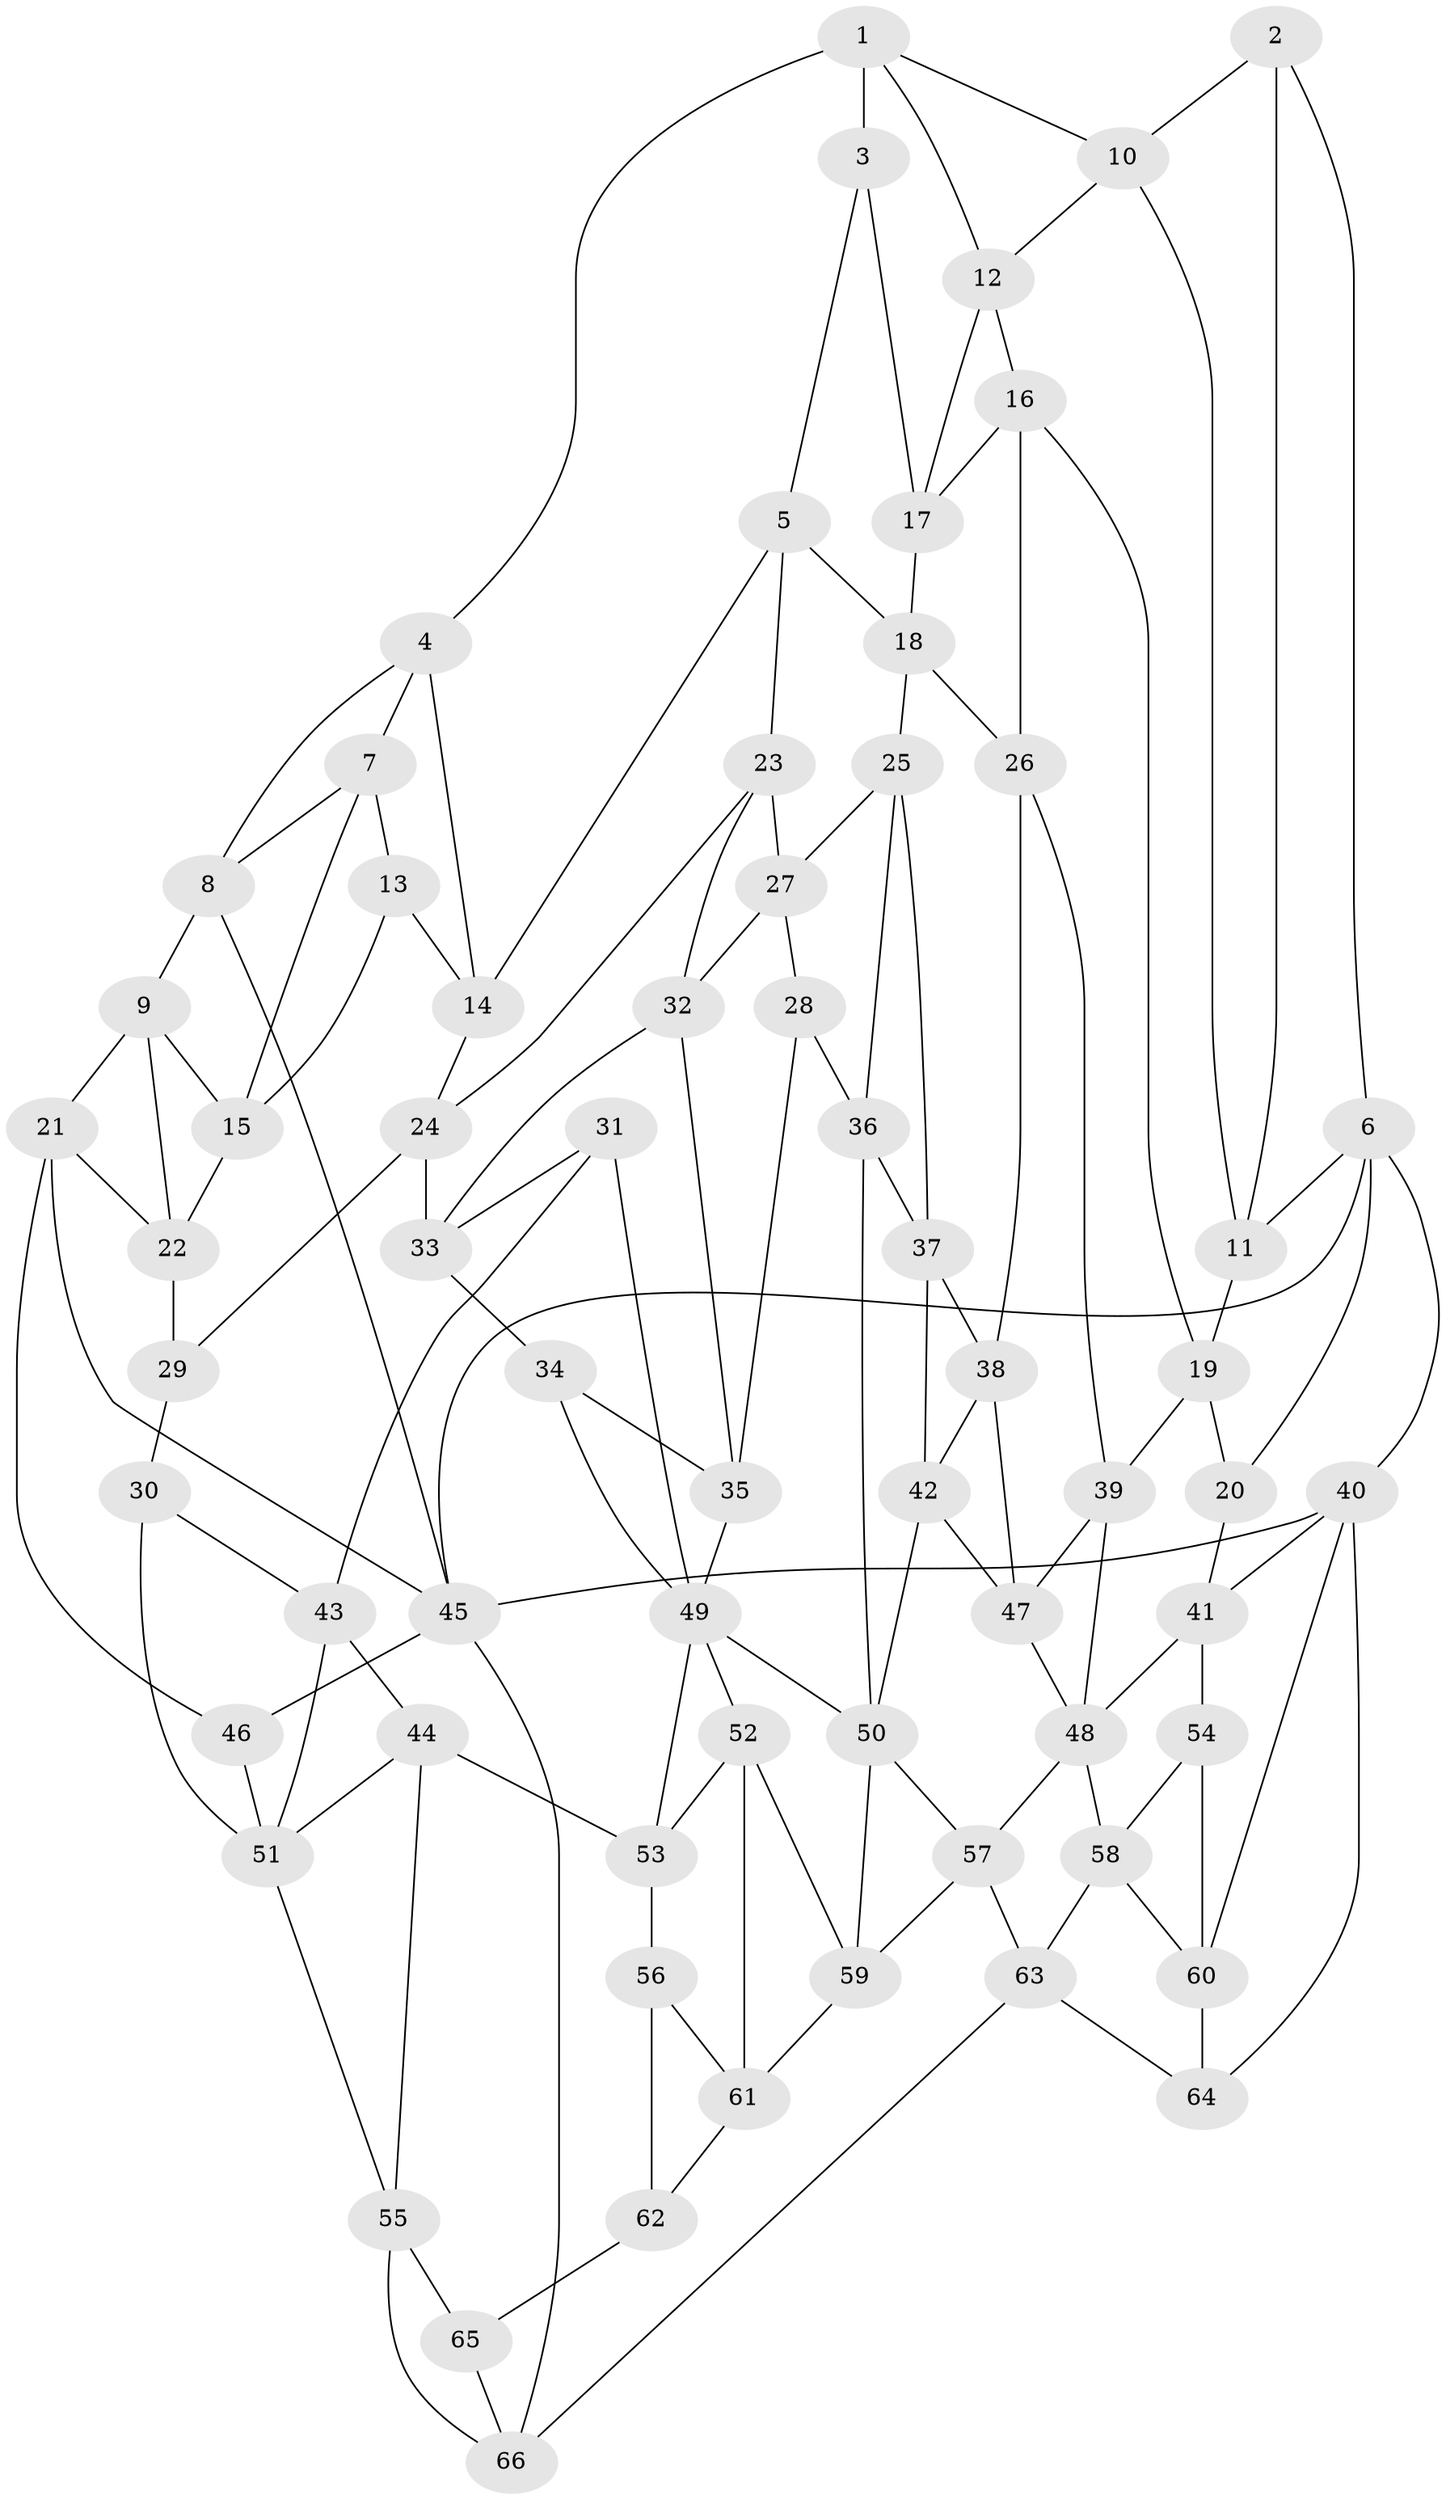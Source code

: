 // original degree distribution, {3: 0.015151515151515152, 5: 0.5151515151515151, 4: 0.24242424242424243, 6: 0.22727272727272727}
// Generated by graph-tools (version 1.1) at 2025/27/03/09/25 03:27:09]
// undirected, 66 vertices, 129 edges
graph export_dot {
graph [start="1"]
  node [color=gray90,style=filled];
  1;
  2;
  3;
  4;
  5;
  6;
  7;
  8;
  9;
  10;
  11;
  12;
  13;
  14;
  15;
  16;
  17;
  18;
  19;
  20;
  21;
  22;
  23;
  24;
  25;
  26;
  27;
  28;
  29;
  30;
  31;
  32;
  33;
  34;
  35;
  36;
  37;
  38;
  39;
  40;
  41;
  42;
  43;
  44;
  45;
  46;
  47;
  48;
  49;
  50;
  51;
  52;
  53;
  54;
  55;
  56;
  57;
  58;
  59;
  60;
  61;
  62;
  63;
  64;
  65;
  66;
  1 -- 3 [weight=2.0];
  1 -- 4 [weight=1.0];
  1 -- 10 [weight=1.0];
  1 -- 12 [weight=1.0];
  2 -- 6 [weight=1.0];
  2 -- 10 [weight=1.0];
  2 -- 11 [weight=1.0];
  3 -- 5 [weight=1.0];
  3 -- 17 [weight=1.0];
  4 -- 7 [weight=1.0];
  4 -- 8 [weight=1.0];
  4 -- 14 [weight=1.0];
  5 -- 14 [weight=1.0];
  5 -- 18 [weight=1.0];
  5 -- 23 [weight=1.0];
  6 -- 11 [weight=1.0];
  6 -- 20 [weight=1.0];
  6 -- 40 [weight=1.0];
  6 -- 45 [weight=1.0];
  7 -- 8 [weight=1.0];
  7 -- 13 [weight=1.0];
  7 -- 15 [weight=1.0];
  8 -- 9 [weight=1.0];
  8 -- 45 [weight=1.0];
  9 -- 15 [weight=1.0];
  9 -- 21 [weight=1.0];
  9 -- 22 [weight=1.0];
  10 -- 11 [weight=1.0];
  10 -- 12 [weight=1.0];
  11 -- 19 [weight=1.0];
  12 -- 16 [weight=1.0];
  12 -- 17 [weight=1.0];
  13 -- 14 [weight=1.0];
  13 -- 15 [weight=1.0];
  14 -- 24 [weight=1.0];
  15 -- 22 [weight=1.0];
  16 -- 17 [weight=1.0];
  16 -- 19 [weight=1.0];
  16 -- 26 [weight=1.0];
  17 -- 18 [weight=1.0];
  18 -- 25 [weight=1.0];
  18 -- 26 [weight=1.0];
  19 -- 20 [weight=1.0];
  19 -- 39 [weight=1.0];
  20 -- 41 [weight=1.0];
  21 -- 22 [weight=1.0];
  21 -- 45 [weight=1.0];
  21 -- 46 [weight=1.0];
  22 -- 29 [weight=1.0];
  23 -- 24 [weight=1.0];
  23 -- 27 [weight=1.0];
  23 -- 32 [weight=1.0];
  24 -- 29 [weight=1.0];
  24 -- 33 [weight=1.0];
  25 -- 27 [weight=1.0];
  25 -- 36 [weight=1.0];
  25 -- 37 [weight=1.0];
  26 -- 38 [weight=1.0];
  26 -- 39 [weight=1.0];
  27 -- 28 [weight=1.0];
  27 -- 32 [weight=1.0];
  28 -- 35 [weight=1.0];
  28 -- 36 [weight=1.0];
  29 -- 30 [weight=2.0];
  30 -- 43 [weight=1.0];
  30 -- 51 [weight=1.0];
  31 -- 33 [weight=1.0];
  31 -- 43 [weight=1.0];
  31 -- 49 [weight=1.0];
  32 -- 33 [weight=1.0];
  32 -- 35 [weight=1.0];
  33 -- 34 [weight=1.0];
  34 -- 35 [weight=1.0];
  34 -- 49 [weight=1.0];
  35 -- 49 [weight=1.0];
  36 -- 37 [weight=1.0];
  36 -- 50 [weight=1.0];
  37 -- 38 [weight=1.0];
  37 -- 42 [weight=1.0];
  38 -- 42 [weight=1.0];
  38 -- 47 [weight=1.0];
  39 -- 47 [weight=1.0];
  39 -- 48 [weight=1.0];
  40 -- 41 [weight=1.0];
  40 -- 45 [weight=1.0];
  40 -- 60 [weight=1.0];
  40 -- 64 [weight=1.0];
  41 -- 48 [weight=1.0];
  41 -- 54 [weight=1.0];
  42 -- 47 [weight=1.0];
  42 -- 50 [weight=1.0];
  43 -- 44 [weight=1.0];
  43 -- 51 [weight=1.0];
  44 -- 51 [weight=1.0];
  44 -- 53 [weight=1.0];
  44 -- 55 [weight=1.0];
  45 -- 46 [weight=1.0];
  45 -- 66 [weight=1.0];
  46 -- 51 [weight=2.0];
  47 -- 48 [weight=1.0];
  48 -- 57 [weight=1.0];
  48 -- 58 [weight=1.0];
  49 -- 50 [weight=1.0];
  49 -- 52 [weight=1.0];
  49 -- 53 [weight=1.0];
  50 -- 57 [weight=1.0];
  50 -- 59 [weight=1.0];
  51 -- 55 [weight=1.0];
  52 -- 53 [weight=1.0];
  52 -- 59 [weight=1.0];
  52 -- 61 [weight=1.0];
  53 -- 56 [weight=1.0];
  54 -- 58 [weight=1.0];
  54 -- 60 [weight=1.0];
  55 -- 65 [weight=1.0];
  55 -- 66 [weight=1.0];
  56 -- 61 [weight=1.0];
  56 -- 62 [weight=1.0];
  57 -- 59 [weight=1.0];
  57 -- 63 [weight=1.0];
  58 -- 60 [weight=1.0];
  58 -- 63 [weight=1.0];
  59 -- 61 [weight=1.0];
  60 -- 64 [weight=1.0];
  61 -- 62 [weight=1.0];
  62 -- 65 [weight=2.0];
  63 -- 64 [weight=1.0];
  63 -- 66 [weight=1.0];
  65 -- 66 [weight=1.0];
}
